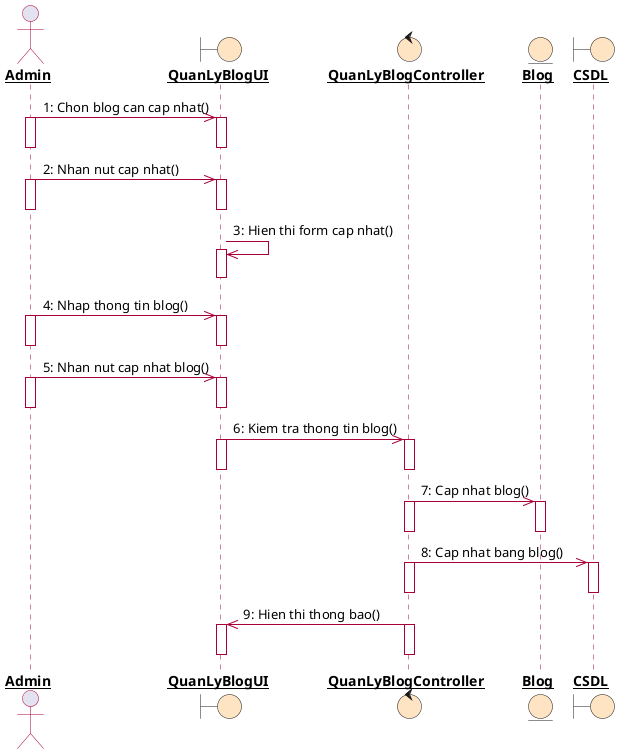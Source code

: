 @startuml

skinparam sequence {

LifeLineBorderColor #A80036

}


skinparam {
Participant underline
ArrowColor  #A80036

ActorBorderColor #A80036
ActorFontStyle bold


BoundaryFontStyle bold
BoundaryBackgroundColor #Bisque

ControlFontStyle bold
ControlBackgroundColor #Bisque

ControlFontStyle bold
ControlBackgroundColor #Bisque

EntityFontStyle bold
EntityBackgroundColor #Bisque
}


actor Admin 
boundary    QuanLyBlogUI
control     QuanLyBlogController
entity      Blog
boundary    CSDL


Admin ->> QuanLyBlogUI : 1: Chon blog can cap nhat()
activate Admin
activate QuanLyBlogUI
deactivate Admin
deactivate QuanLyBlogUI

Admin ->> QuanLyBlogUI : 2: Nhan nut cap nhat()
activate Admin
activate QuanLyBlogUI
deactivate Admin
deactivate QuanLyBlogUI

QuanLyBlogUI ->> QuanLyBlogUI  : 3: Hien thi form cap nhat()
activate QuanLyBlogUI
deactivate QuanLyBlogUI



Admin ->> QuanLyBlogUI  : 4: Nhap thong tin blog()
activate Admin
activate QuanLyBlogUI
deactivate Admin
deactivate QuanLyBlogUI

Admin ->> QuanLyBlogUI  : 5: Nhan nut cap nhat blog()
activate Admin
activate QuanLyBlogUI
deactivate Admin
deactivate QuanLyBlogUI

QuanLyBlogUI ->> QuanLyBlogController  : 6: Kiem tra thong tin blog()
activate QuanLyBlogUI
activate QuanLyBlogController
deactivate QuanLyBlogUI
deactivate QuanLyBlogController

Blog <<- QuanLyBlogController : 7: Cap nhat blog()
activate QuanLyBlogController
activate Blog
deactivate QuanLyBlogController
deactivate Blog

QuanLyBlogController ->> CSDL : 8: Cap nhat bang blog()
activate QuanLyBlogController
activate CSDL
deactivate QuanLyBlogController
deactivate CSDL



QuanLyBlogController ->> QuanLyBlogUI : 9: Hien thi thong bao()
activate QuanLyBlogController
activate QuanLyBlogUI
deactivate QuanLyBlogController
deactivate QuanLyBlogUI



@enduml
